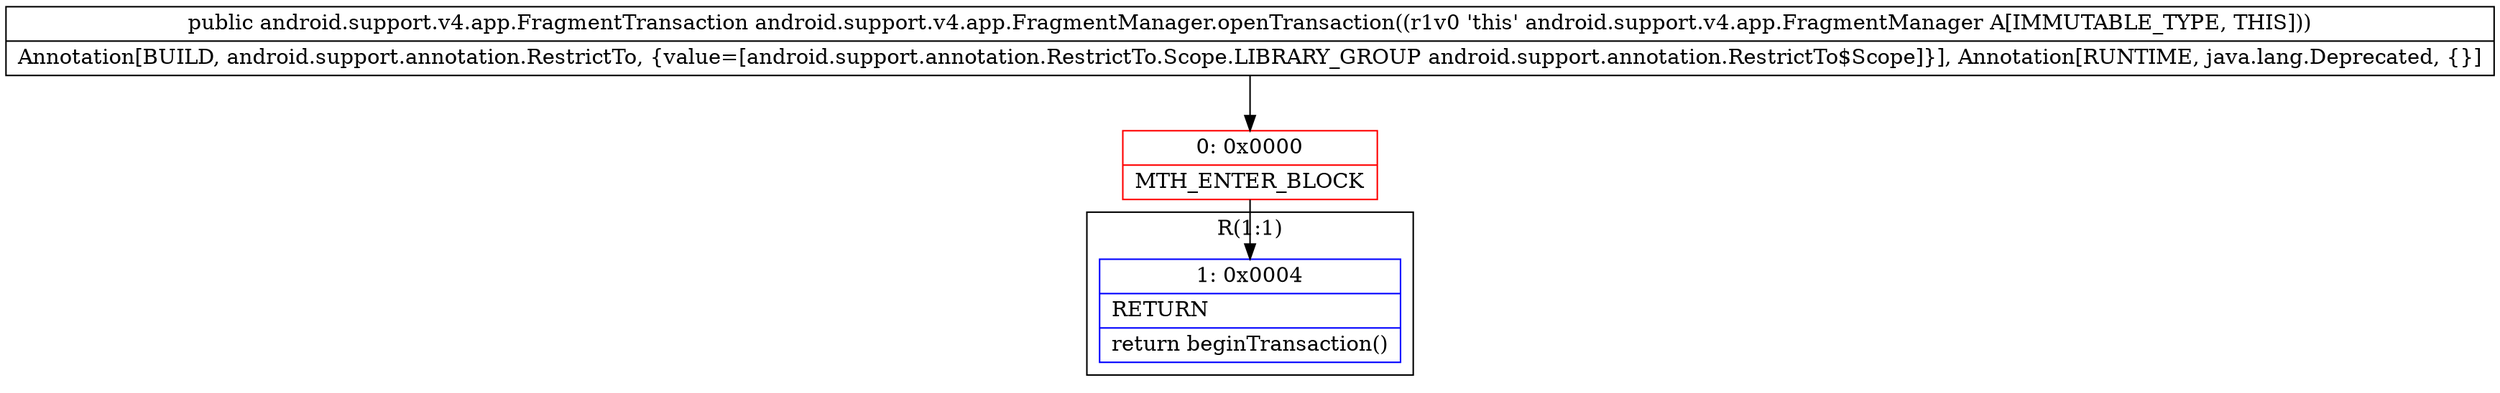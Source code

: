 digraph "CFG forandroid.support.v4.app.FragmentManager.openTransaction()Landroid\/support\/v4\/app\/FragmentTransaction;" {
subgraph cluster_Region_170897247 {
label = "R(1:1)";
node [shape=record,color=blue];
Node_1 [shape=record,label="{1\:\ 0x0004|RETURN\l|return beginTransaction()\l}"];
}
Node_0 [shape=record,color=red,label="{0\:\ 0x0000|MTH_ENTER_BLOCK\l}"];
MethodNode[shape=record,label="{public android.support.v4.app.FragmentTransaction android.support.v4.app.FragmentManager.openTransaction((r1v0 'this' android.support.v4.app.FragmentManager A[IMMUTABLE_TYPE, THIS]))  | Annotation[BUILD, android.support.annotation.RestrictTo, \{value=[android.support.annotation.RestrictTo.Scope.LIBRARY_GROUP android.support.annotation.RestrictTo$Scope]\}], Annotation[RUNTIME, java.lang.Deprecated, \{\}]\l}"];
MethodNode -> Node_0;
Node_0 -> Node_1;
}

